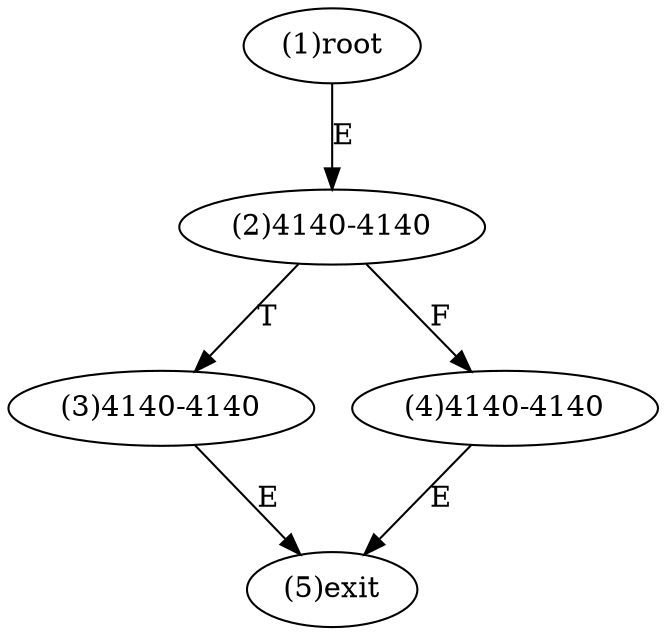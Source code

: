 digraph "" { 
1[ label="(1)root"];
2[ label="(2)4140-4140"];
3[ label="(3)4140-4140"];
4[ label="(4)4140-4140"];
5[ label="(5)exit"];
1->2[ label="E"];
2->4[ label="F"];
2->3[ label="T"];
3->5[ label="E"];
4->5[ label="E"];
}